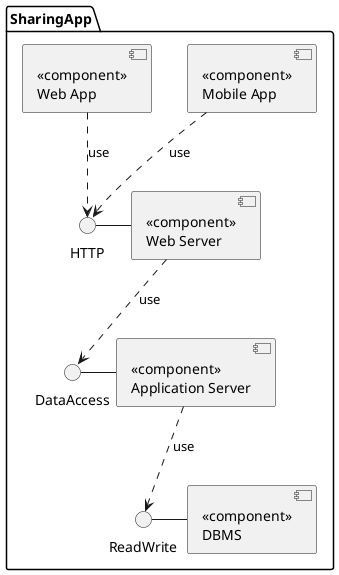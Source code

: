 @startuml
package "SharingApp" {
    [<<component>>\nMobile App] as MobileApp
    [<<component>>\nWeb App] as WebApp
    [<<component>>\nWeb Server] as WS
    [<<component>>\nApplication Server] as AS
    [<<component>>\nDBMS] as DB
    HTTP - WS
    MobileApp ..> HTTP : use
    WebApp ..> HTTP : use
    DataAccess - AS
    WS ..> DataAccess : use
    ReadWrite - DB
    AS ..> ReadWrite : use
}
@enduml

